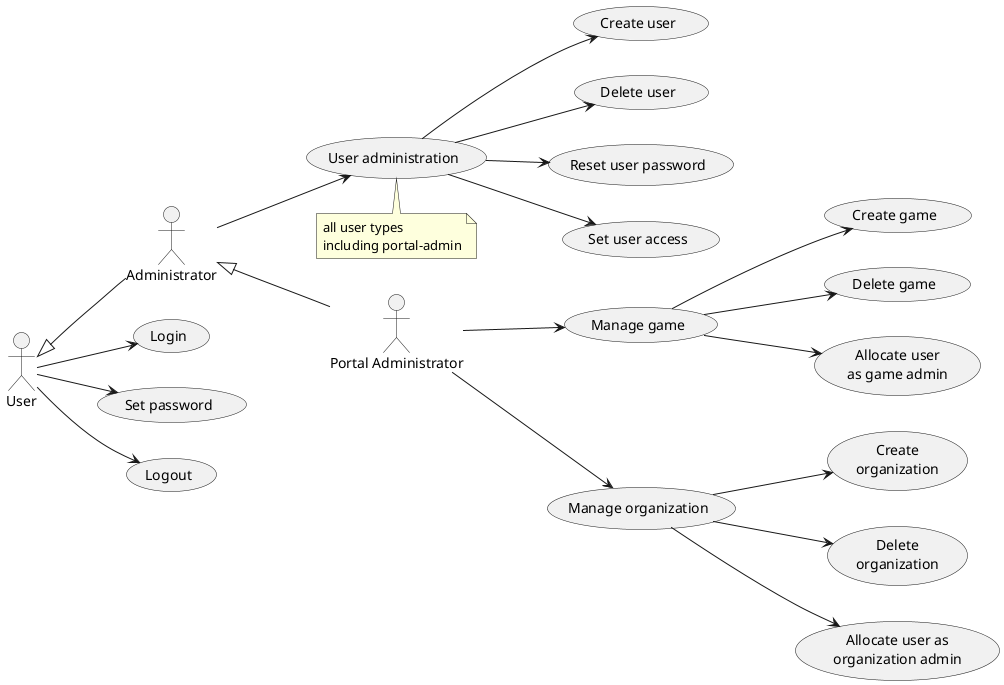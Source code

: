 @startuml
left to right direction
 
"Portal Administrator" as PA
User <|-- Administrator
Administrator <|-- PA

User --> (Login)
User --> (Set password)
User --> (Logout)

Administrator --> (User administration)
note bottom
  all user types
  including portal-admin
end note

(User administration) --> (Create user)
(User administration) --> (Delete user)
(User administration) --> (Reset user password)
(User administration) --> (Set user access)

PA --> (Manage game)
(Manage game) --> (Create game)
(Manage game) --> (Delete game)
(Manage game) --> (Allocate user\nas game admin)

PA --> (Manage organization)
(Manage organization) --> (Create\norganization)
(Manage organization) --> (Delete\norganization)
(Manage organization) --> (Allocate user as\norganization admin)

@enduml
